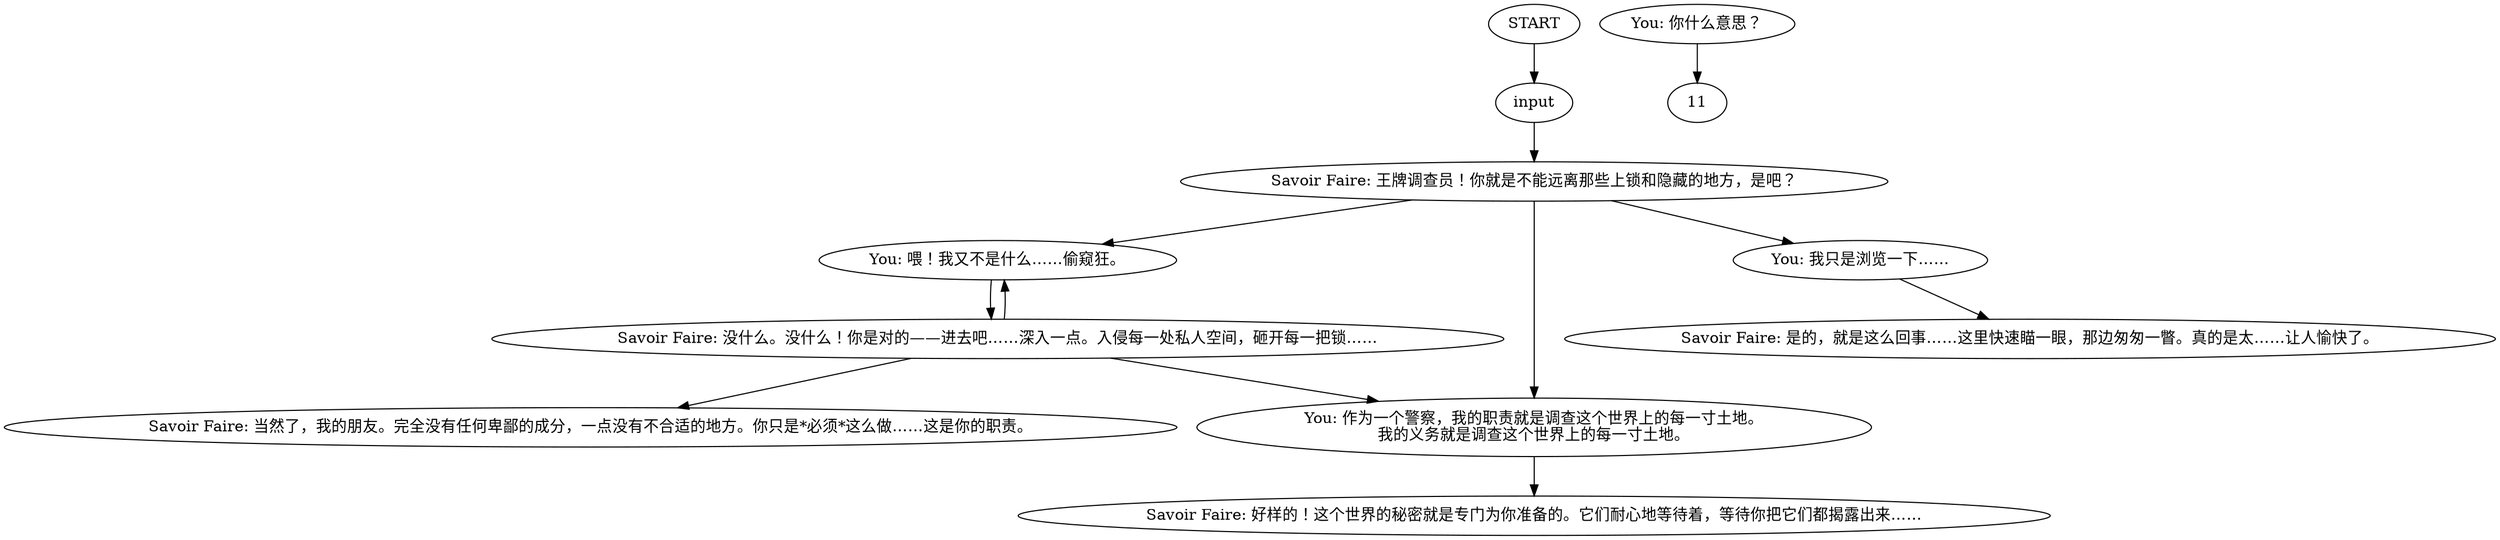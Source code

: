 # THOUGHT / WHAT LIES BENEATH
# Broke into Cuno's parents' room and communist apartment and Gary's apartment and church – counter. Global thought after 2.
# ==================================================
digraph G {
	  0 [label="START"];
	  1 [label="input"];
	  2 [label="Savoir Faire: 好样的！这个世界的秘密就是专门为你准备的。它们耐心地等待着，等待你把它们都揭露出来……"];
	  3 [label="You: 喂！我又不是什么……偷窥狂。"];
	  4 [label="You: 作为一个警察，我的职责就是调查这个世界上的每一寸土地。\n我的义务就是调查这个世界上的每一寸土地。"];
	  5 [label="Savoir Faire: 王牌调查员！你就是不能远离那些上锁和隐藏的地方，是吧？"];
	  6 [label="Savoir Faire: 是的，就是这么回事……这里快速瞄一眼，那边匆匆一瞥。真的是太……让人愉快了。"];
	  7 [label="You: 你什么意思？"];
	  8 [label="You: 我只是浏览一下……"];
	  9 [label="Savoir Faire: 当然了，我的朋友。完全没有任何卑鄙的成分，一点没有不合适的地方。你只是*必须*这么做……这是你的职责。"];
	  10 [label="Savoir Faire: 没什么。没什么！你是对的——进去吧……深入一点。入侵每一处私人空间，砸开每一把锁……"];
	  0 -> 1
	  1 -> 5
	  3 -> 10
	  4 -> 2
	  5 -> 8
	  5 -> 3
	  5 -> 4
	  7 -> 11
	  8 -> 6
	  10 -> 9
	  10 -> 3
	  10 -> 4
}

